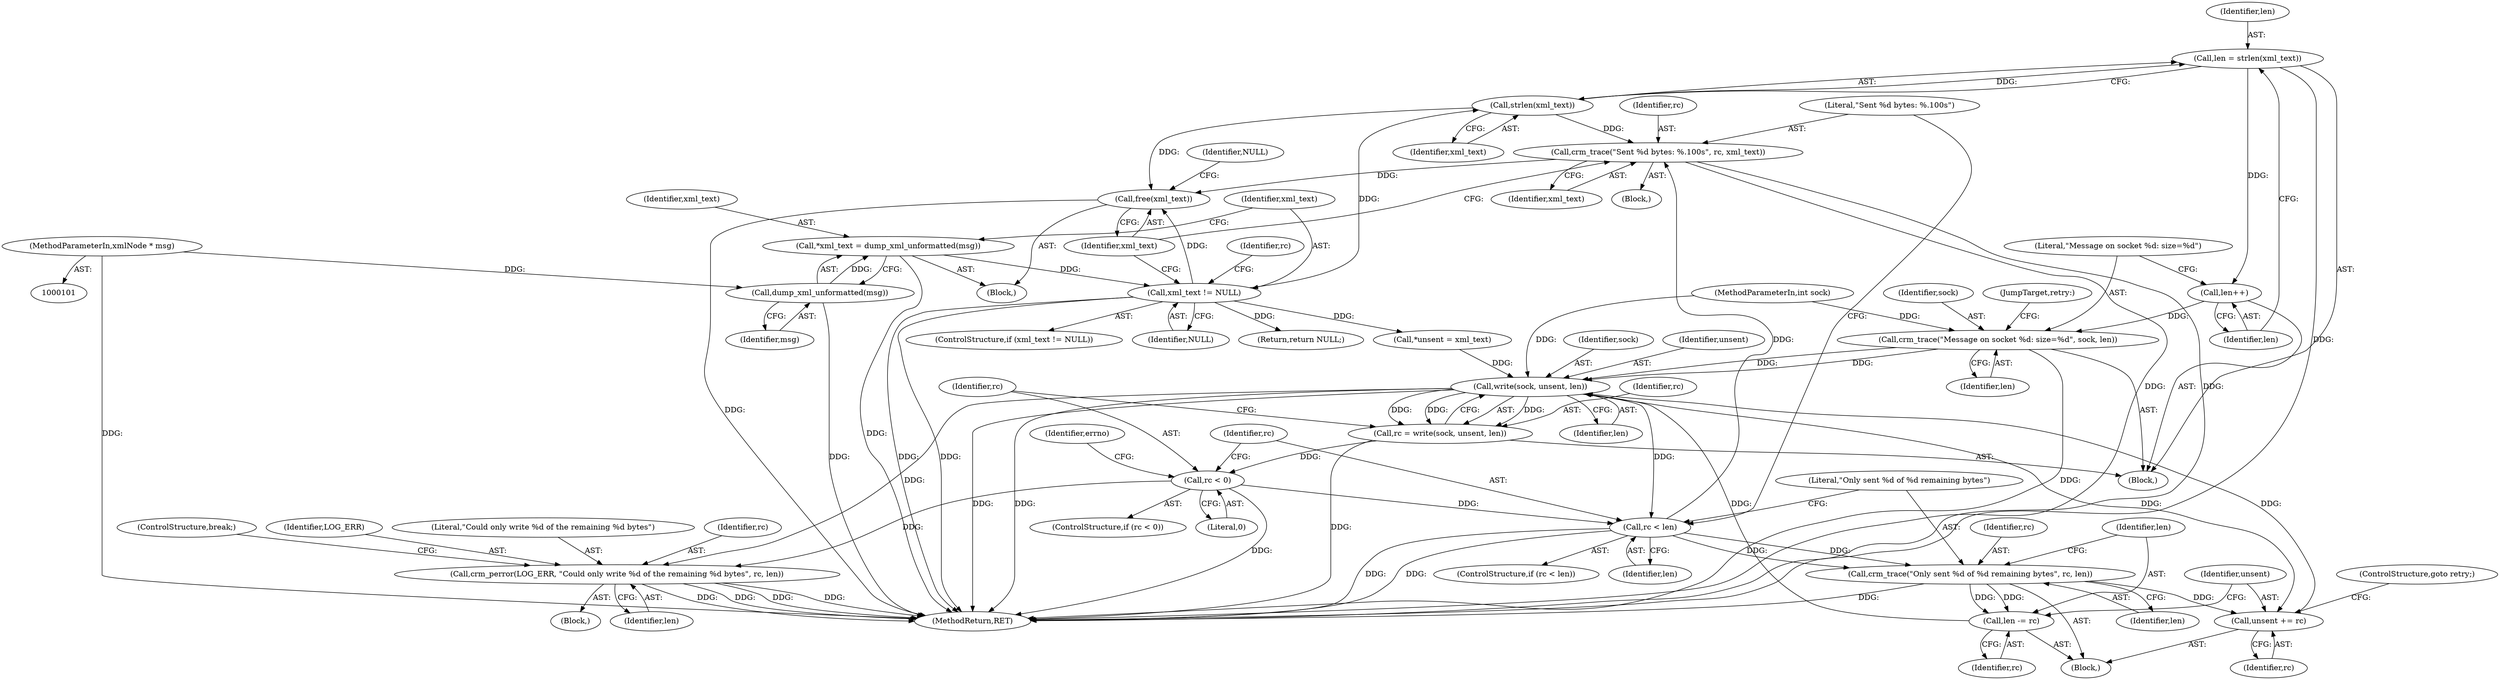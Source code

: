 digraph "1_pacemaker_564f7cc2a51dcd2f28ab12a13394f31be5aa3c93_14@API" {
"1000124" [label="(Call,len = strlen(xml_text))"];
"1000126" [label="(Call,strlen(xml_text))"];
"1000111" [label="(Call,xml_text != NULL)"];
"1000106" [label="(Call,*xml_text = dump_xml_unformatted(msg))"];
"1000108" [label="(Call,dump_xml_unformatted(msg))"];
"1000103" [label="(MethodParameterIn,xmlNode * msg)"];
"1000128" [label="(Call,len++)"];
"1000130" [label="(Call,crm_trace(\"Message on socket %d: size=%d\", sock, len))"];
"1000137" [label="(Call,write(sock, unsent, len))"];
"1000135" [label="(Call,rc = write(sock, unsent, len))"];
"1000142" [label="(Call,rc < 0)"];
"1000155" [label="(Call,crm_perror(LOG_ERR, \"Could only write %d of the remaining %d bytes\", rc, len))"];
"1000163" [label="(Call,rc < len)"];
"1000167" [label="(Call,crm_trace(\"Only sent %d of %d remaining bytes\", rc, len))"];
"1000171" [label="(Call,len -= rc)"];
"1000174" [label="(Call,unsent += rc)"];
"1000180" [label="(Call,crm_trace(\"Sent %d bytes: %.100s\", rc, xml_text))"];
"1000184" [label="(Call,free(xml_text))"];
"1000125" [label="(Identifier,len)"];
"1000164" [label="(Identifier,rc)"];
"1000138" [label="(Identifier,sock)"];
"1000170" [label="(Identifier,len)"];
"1000165" [label="(Identifier,len)"];
"1000159" [label="(Identifier,len)"];
"1000160" [label="(ControlStructure,break;)"];
"1000104" [label="(Block,)"];
"1000155" [label="(Call,crm_perror(LOG_ERR, \"Could only write %d of the remaining %d bytes\", rc, len))"];
"1000183" [label="(Identifier,xml_text)"];
"1000180" [label="(Call,crm_trace(\"Sent %d bytes: %.100s\", rc, xml_text))"];
"1000137" [label="(Call,write(sock, unsent, len))"];
"1000141" [label="(ControlStructure,if (rc < 0))"];
"1000163" [label="(Call,rc < len)"];
"1000175" [label="(Identifier,unsent)"];
"1000182" [label="(Identifier,rc)"];
"1000173" [label="(Identifier,rc)"];
"1000156" [label="(Identifier,LOG_ERR)"];
"1000157" [label="(Literal,\"Could only write %d of the remaining %d bytes\")"];
"1000176" [label="(Identifier,rc)"];
"1000177" [label="(ControlStructure,goto retry;)"];
"1000127" [label="(Identifier,xml_text)"];
"1000136" [label="(Identifier,rc)"];
"1000144" [label="(Literal,0)"];
"1000179" [label="(Block,)"];
"1000114" [label="(Block,)"];
"1000112" [label="(Identifier,xml_text)"];
"1000166" [label="(Block,)"];
"1000158" [label="(Identifier,rc)"];
"1000106" [label="(Call,*xml_text = dump_xml_unformatted(msg))"];
"1000172" [label="(Identifier,len)"];
"1000181" [label="(Literal,\"Sent %d bytes: %.100s\")"];
"1000129" [label="(Identifier,len)"];
"1000167" [label="(Call,crm_trace(\"Only sent %d of %d remaining bytes\", rc, len))"];
"1000188" [label="(MethodReturn,RET)"];
"1000174" [label="(Call,unsent += rc)"];
"1000103" [label="(MethodParameterIn,xmlNode * msg)"];
"1000110" [label="(ControlStructure,if (xml_text != NULL))"];
"1000126" [label="(Call,strlen(xml_text))"];
"1000109" [label="(Identifier,msg)"];
"1000124" [label="(Call,len = strlen(xml_text))"];
"1000187" [label="(Identifier,NULL)"];
"1000148" [label="(Block,)"];
"1000162" [label="(ControlStructure,if (rc < len))"];
"1000184" [label="(Call,free(xml_text))"];
"1000113" [label="(Identifier,NULL)"];
"1000147" [label="(Identifier,errno)"];
"1000185" [label="(Identifier,xml_text)"];
"1000117" [label="(Identifier,rc)"];
"1000142" [label="(Call,rc < 0)"];
"1000120" [label="(Call,*unsent = xml_text)"];
"1000130" [label="(Call,crm_trace(\"Message on socket %d: size=%d\", sock, len))"];
"1000108" [label="(Call,dump_xml_unformatted(msg))"];
"1000140" [label="(Identifier,len)"];
"1000169" [label="(Identifier,rc)"];
"1000134" [label="(JumpTarget,retry:)"];
"1000132" [label="(Identifier,sock)"];
"1000143" [label="(Identifier,rc)"];
"1000135" [label="(Call,rc = write(sock, unsent, len))"];
"1000133" [label="(Identifier,len)"];
"1000128" [label="(Call,len++)"];
"1000102" [label="(MethodParameterIn,int sock)"];
"1000139" [label="(Identifier,unsent)"];
"1000171" [label="(Call,len -= rc)"];
"1000111" [label="(Call,xml_text != NULL)"];
"1000186" [label="(Return,return NULL;)"];
"1000168" [label="(Literal,\"Only sent %d of %d remaining bytes\")"];
"1000107" [label="(Identifier,xml_text)"];
"1000131" [label="(Literal,\"Message on socket %d: size=%d\")"];
"1000124" -> "1000114"  [label="AST: "];
"1000124" -> "1000126"  [label="CFG: "];
"1000125" -> "1000124"  [label="AST: "];
"1000126" -> "1000124"  [label="AST: "];
"1000129" -> "1000124"  [label="CFG: "];
"1000124" -> "1000188"  [label="DDG: "];
"1000126" -> "1000124"  [label="DDG: "];
"1000124" -> "1000128"  [label="DDG: "];
"1000126" -> "1000127"  [label="CFG: "];
"1000127" -> "1000126"  [label="AST: "];
"1000111" -> "1000126"  [label="DDG: "];
"1000126" -> "1000180"  [label="DDG: "];
"1000126" -> "1000184"  [label="DDG: "];
"1000111" -> "1000110"  [label="AST: "];
"1000111" -> "1000113"  [label="CFG: "];
"1000112" -> "1000111"  [label="AST: "];
"1000113" -> "1000111"  [label="AST: "];
"1000117" -> "1000111"  [label="CFG: "];
"1000185" -> "1000111"  [label="CFG: "];
"1000111" -> "1000188"  [label="DDG: "];
"1000111" -> "1000188"  [label="DDG: "];
"1000106" -> "1000111"  [label="DDG: "];
"1000111" -> "1000120"  [label="DDG: "];
"1000111" -> "1000184"  [label="DDG: "];
"1000111" -> "1000186"  [label="DDG: "];
"1000106" -> "1000104"  [label="AST: "];
"1000106" -> "1000108"  [label="CFG: "];
"1000107" -> "1000106"  [label="AST: "];
"1000108" -> "1000106"  [label="AST: "];
"1000112" -> "1000106"  [label="CFG: "];
"1000106" -> "1000188"  [label="DDG: "];
"1000108" -> "1000106"  [label="DDG: "];
"1000108" -> "1000109"  [label="CFG: "];
"1000109" -> "1000108"  [label="AST: "];
"1000108" -> "1000188"  [label="DDG: "];
"1000103" -> "1000108"  [label="DDG: "];
"1000103" -> "1000101"  [label="AST: "];
"1000103" -> "1000188"  [label="DDG: "];
"1000128" -> "1000114"  [label="AST: "];
"1000128" -> "1000129"  [label="CFG: "];
"1000129" -> "1000128"  [label="AST: "];
"1000131" -> "1000128"  [label="CFG: "];
"1000128" -> "1000130"  [label="DDG: "];
"1000130" -> "1000114"  [label="AST: "];
"1000130" -> "1000133"  [label="CFG: "];
"1000131" -> "1000130"  [label="AST: "];
"1000132" -> "1000130"  [label="AST: "];
"1000133" -> "1000130"  [label="AST: "];
"1000134" -> "1000130"  [label="CFG: "];
"1000130" -> "1000188"  [label="DDG: "];
"1000102" -> "1000130"  [label="DDG: "];
"1000130" -> "1000137"  [label="DDG: "];
"1000130" -> "1000137"  [label="DDG: "];
"1000137" -> "1000135"  [label="AST: "];
"1000137" -> "1000140"  [label="CFG: "];
"1000138" -> "1000137"  [label="AST: "];
"1000139" -> "1000137"  [label="AST: "];
"1000140" -> "1000137"  [label="AST: "];
"1000135" -> "1000137"  [label="CFG: "];
"1000137" -> "1000188"  [label="DDG: "];
"1000137" -> "1000188"  [label="DDG: "];
"1000137" -> "1000135"  [label="DDG: "];
"1000137" -> "1000135"  [label="DDG: "];
"1000137" -> "1000135"  [label="DDG: "];
"1000102" -> "1000137"  [label="DDG: "];
"1000120" -> "1000137"  [label="DDG: "];
"1000174" -> "1000137"  [label="DDG: "];
"1000171" -> "1000137"  [label="DDG: "];
"1000137" -> "1000155"  [label="DDG: "];
"1000137" -> "1000163"  [label="DDG: "];
"1000137" -> "1000174"  [label="DDG: "];
"1000135" -> "1000114"  [label="AST: "];
"1000136" -> "1000135"  [label="AST: "];
"1000143" -> "1000135"  [label="CFG: "];
"1000135" -> "1000188"  [label="DDG: "];
"1000135" -> "1000142"  [label="DDG: "];
"1000142" -> "1000141"  [label="AST: "];
"1000142" -> "1000144"  [label="CFG: "];
"1000143" -> "1000142"  [label="AST: "];
"1000144" -> "1000142"  [label="AST: "];
"1000147" -> "1000142"  [label="CFG: "];
"1000164" -> "1000142"  [label="CFG: "];
"1000142" -> "1000188"  [label="DDG: "];
"1000142" -> "1000155"  [label="DDG: "];
"1000142" -> "1000163"  [label="DDG: "];
"1000155" -> "1000148"  [label="AST: "];
"1000155" -> "1000159"  [label="CFG: "];
"1000156" -> "1000155"  [label="AST: "];
"1000157" -> "1000155"  [label="AST: "];
"1000158" -> "1000155"  [label="AST: "];
"1000159" -> "1000155"  [label="AST: "];
"1000160" -> "1000155"  [label="CFG: "];
"1000155" -> "1000188"  [label="DDG: "];
"1000155" -> "1000188"  [label="DDG: "];
"1000155" -> "1000188"  [label="DDG: "];
"1000155" -> "1000188"  [label="DDG: "];
"1000163" -> "1000162"  [label="AST: "];
"1000163" -> "1000165"  [label="CFG: "];
"1000164" -> "1000163"  [label="AST: "];
"1000165" -> "1000163"  [label="AST: "];
"1000168" -> "1000163"  [label="CFG: "];
"1000181" -> "1000163"  [label="CFG: "];
"1000163" -> "1000188"  [label="DDG: "];
"1000163" -> "1000188"  [label="DDG: "];
"1000163" -> "1000167"  [label="DDG: "];
"1000163" -> "1000167"  [label="DDG: "];
"1000163" -> "1000180"  [label="DDG: "];
"1000167" -> "1000166"  [label="AST: "];
"1000167" -> "1000170"  [label="CFG: "];
"1000168" -> "1000167"  [label="AST: "];
"1000169" -> "1000167"  [label="AST: "];
"1000170" -> "1000167"  [label="AST: "];
"1000172" -> "1000167"  [label="CFG: "];
"1000167" -> "1000188"  [label="DDG: "];
"1000167" -> "1000171"  [label="DDG: "];
"1000167" -> "1000171"  [label="DDG: "];
"1000167" -> "1000174"  [label="DDG: "];
"1000171" -> "1000166"  [label="AST: "];
"1000171" -> "1000173"  [label="CFG: "];
"1000172" -> "1000171"  [label="AST: "];
"1000173" -> "1000171"  [label="AST: "];
"1000175" -> "1000171"  [label="CFG: "];
"1000174" -> "1000166"  [label="AST: "];
"1000174" -> "1000176"  [label="CFG: "];
"1000175" -> "1000174"  [label="AST: "];
"1000176" -> "1000174"  [label="AST: "];
"1000177" -> "1000174"  [label="CFG: "];
"1000180" -> "1000179"  [label="AST: "];
"1000180" -> "1000183"  [label="CFG: "];
"1000181" -> "1000180"  [label="AST: "];
"1000182" -> "1000180"  [label="AST: "];
"1000183" -> "1000180"  [label="AST: "];
"1000185" -> "1000180"  [label="CFG: "];
"1000180" -> "1000188"  [label="DDG: "];
"1000180" -> "1000188"  [label="DDG: "];
"1000180" -> "1000184"  [label="DDG: "];
"1000184" -> "1000104"  [label="AST: "];
"1000184" -> "1000185"  [label="CFG: "];
"1000185" -> "1000184"  [label="AST: "];
"1000187" -> "1000184"  [label="CFG: "];
"1000184" -> "1000188"  [label="DDG: "];
}
